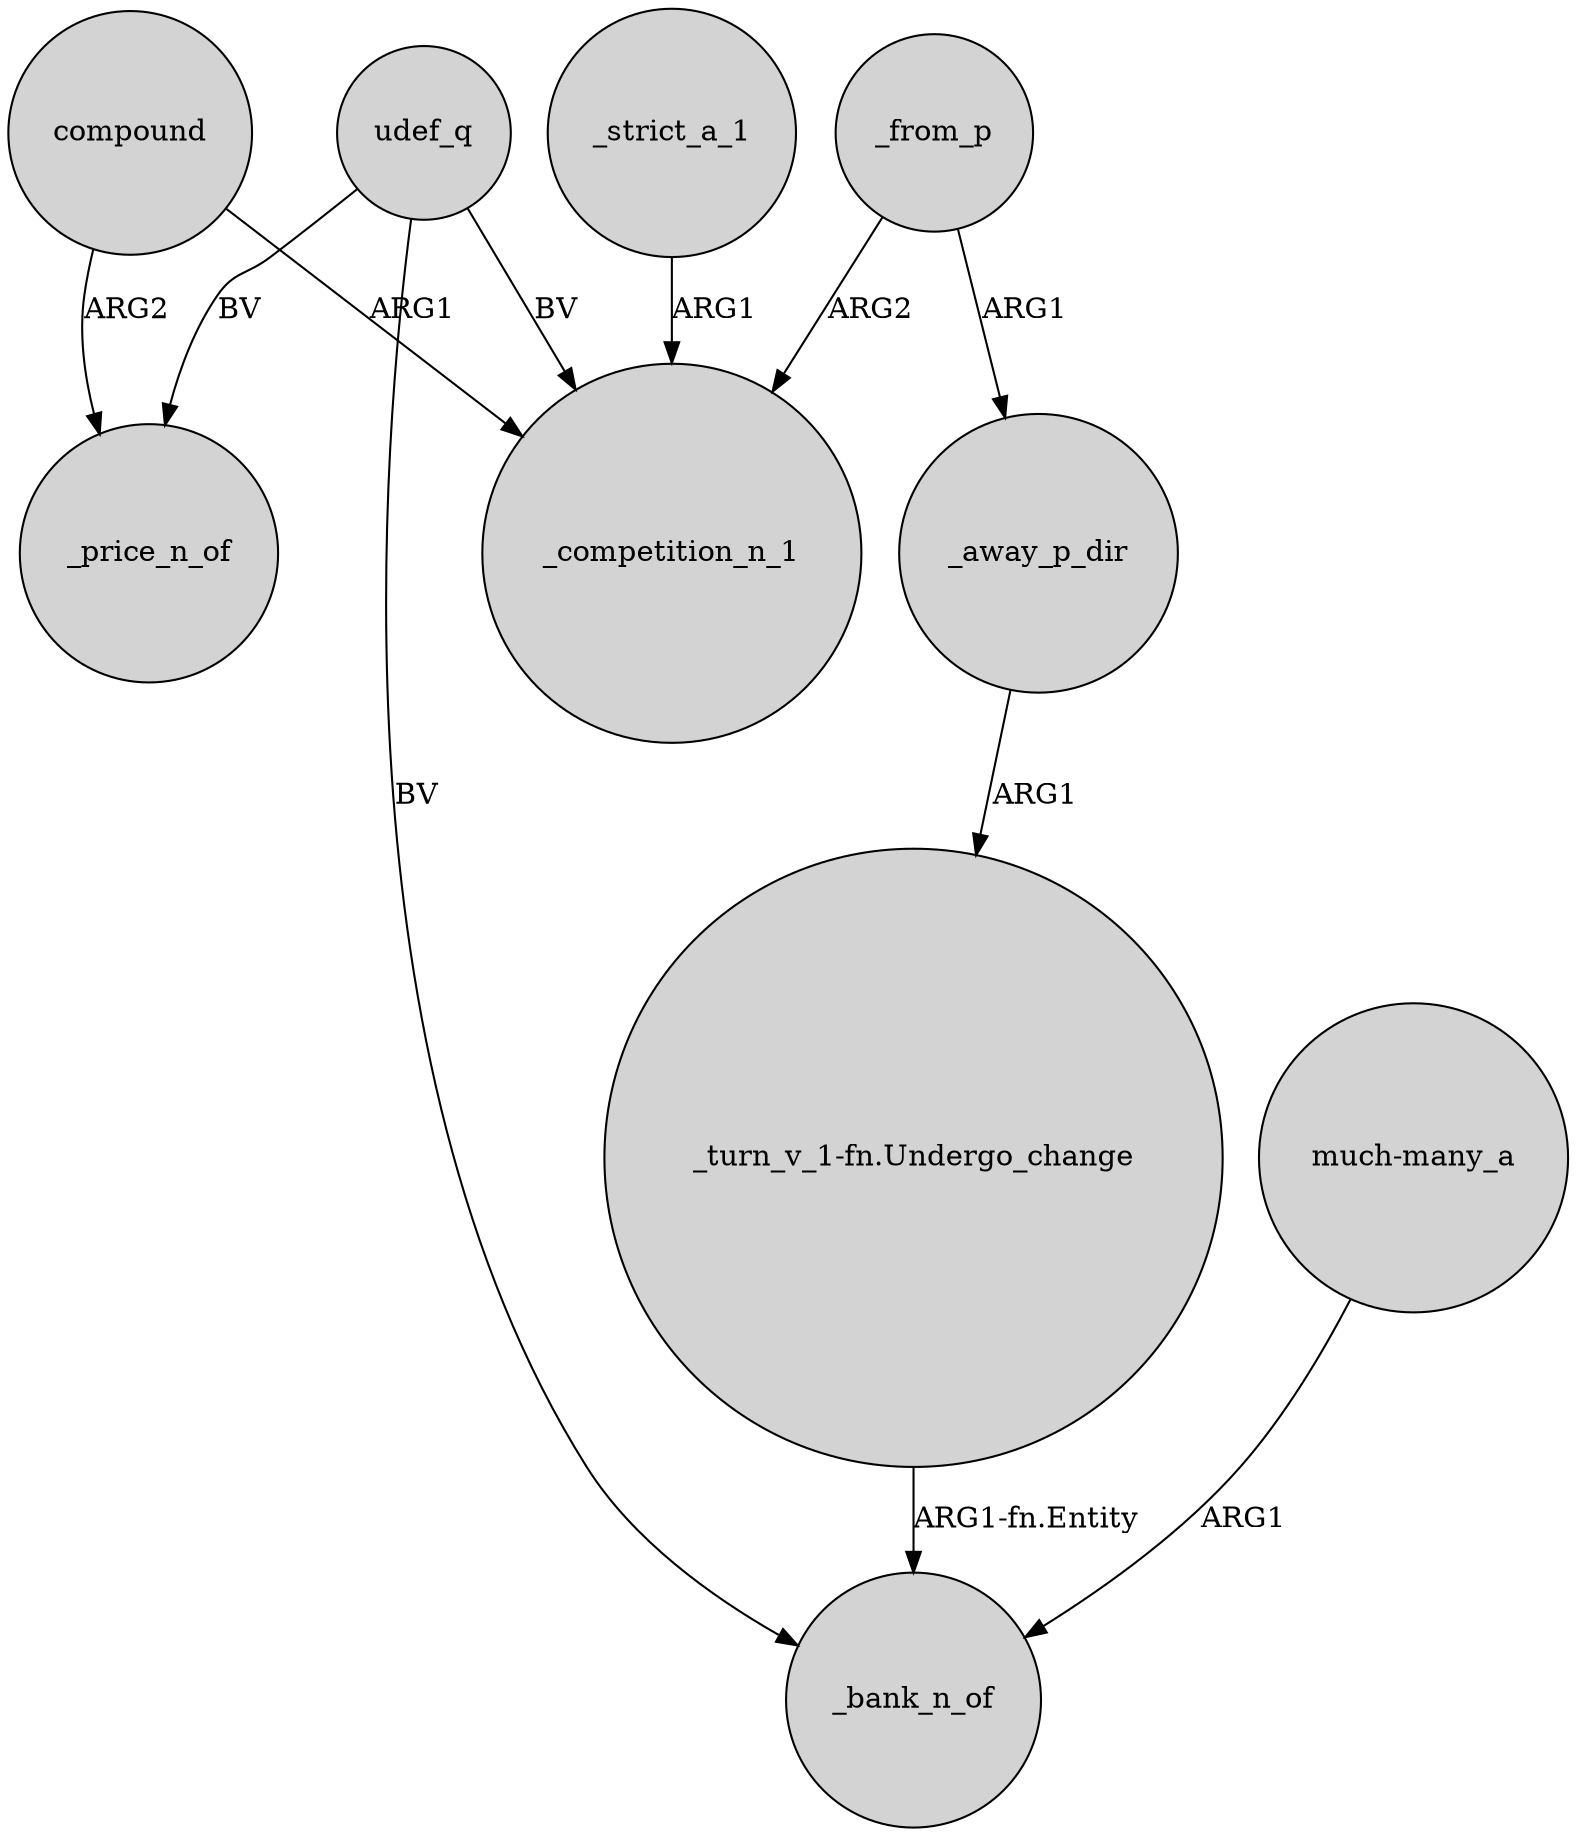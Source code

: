 digraph {
	node [shape=circle style=filled]
	compound -> _price_n_of [label=ARG2]
	compound -> _competition_n_1 [label=ARG1]
	_strict_a_1 -> _competition_n_1 [label=ARG1]
	udef_q -> _bank_n_of [label=BV]
	"_turn_v_1-fn.Undergo_change" -> _bank_n_of [label="ARG1-fn.Entity"]
	"much-many_a" -> _bank_n_of [label=ARG1]
	_away_p_dir -> "_turn_v_1-fn.Undergo_change" [label=ARG1]
	udef_q -> _competition_n_1 [label=BV]
	udef_q -> _price_n_of [label=BV]
	_from_p -> _competition_n_1 [label=ARG2]
	_from_p -> _away_p_dir [label=ARG1]
}

